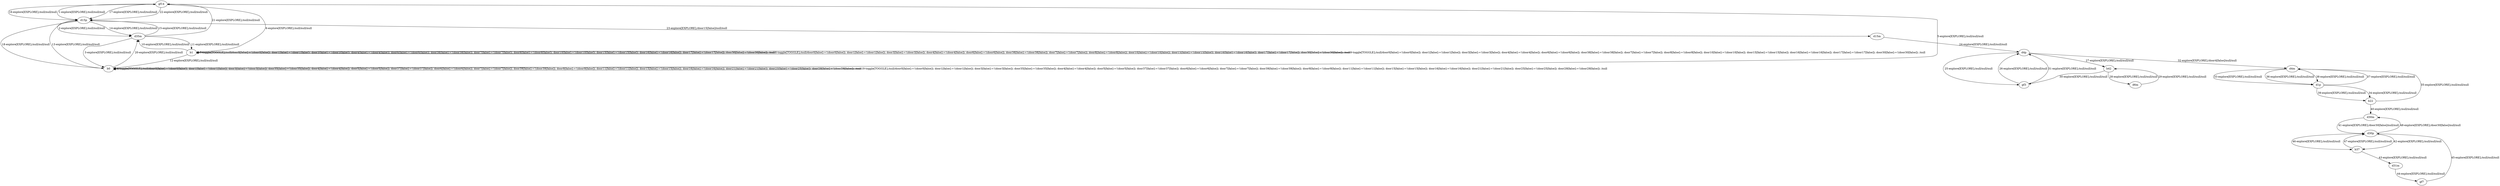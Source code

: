 # Total number of goals covered by this test: 1
# b37 --> d31m

digraph g {
"gf14" -> "d15p" [label = "1-explore[EXPLORE];/null/null/null"];
"d15p" -> "d35m" [label = "2-explore[EXPLORE];/null/null/null"];
"d35m" -> "b0" [label = "3-explore[EXPLORE];/null/null/null"];
"b0" -> "b0" [label = "4-toggle[TOGGLE];/null/door0[false]:=!(door0[false]); door1[false]:=!(door1[false]); door3[false]:=!(door3[false]); door35[false]:=!(door35[false]); door4[false]:=!(door4[false]); door5[false]:=!(door5[false]); door37[false]:=!(door37[false]); door6[false]:=!(door6[false]); door7[false]:=!(door7[false]); door39[false]:=!(door39[false]); door9[false]:=!(door9[false]); door11[false]:=!(door11[false]); door15[false]:=!(door15[false]); door16[false]:=!(door16[false]); door21[false]:=!(door21[false]); door25[false]:=!(door25[false]); door29[false]:=!(door29[false]); /null"];
"b0" -> "gf14" [label = "5-explore[EXPLORE];/null/null/null"];
"gf14" -> "b1" [label = "6-explore[EXPLORE];/null/null/null"];
"b1" -> "b1" [label = "7-toggle[TOGGLE];/null/door0[false]:=!(door0[false]); door1[false]:=!(door1[false]); door3[false]:=!(door3[false]); door4[false]:=!(door4[false]); door6[false]:=!(door6[false]); door38[false]:=!(door38[false]); door7[false]:=!(door7[false]); door8[false]:=!(door8[false]); door10[false]:=!(door10[false]); door15[false]:=!(door15[false]); door16[false]:=!(door16[false]); door17[false]:=!(door17[false]); door30[false]:=!(door30[false]); /null"];
"b1" -> "b1" [label = "8-toggle[TOGGLE];/null/door0[false]:=!(door0[false]); door1[false]:=!(door1[false]); door3[false]:=!(door3[false]); door4[false]:=!(door4[false]); door6[false]:=!(door6[false]); door38[false]:=!(door38[false]); door7[false]:=!(door7[false]); door8[false]:=!(door8[false]); door10[false]:=!(door10[false]); door15[false]:=!(door15[false]); door16[false]:=!(door16[false]); door17[false]:=!(door17[false]); door30[false]:=!(door30[false]); /null"];
"b1" -> "b1" [label = "9-toggle[TOGGLE];/null/door0[false]:=!(door0[false]); door1[false]:=!(door1[false]); door3[false]:=!(door3[false]); door4[false]:=!(door4[false]); door6[false]:=!(door6[false]); door38[false]:=!(door38[false]); door7[false]:=!(door7[false]); door8[false]:=!(door8[false]); door10[false]:=!(door10[false]); door15[false]:=!(door15[false]); door16[false]:=!(door16[false]); door17[false]:=!(door17[false]); door30[false]:=!(door30[false]); /null"];
"b1" -> "d35m" [label = "10-explore[EXPLORE];/null/null/null"];
"d35m" -> "b1" [label = "11-explore[EXPLORE];/null/null/null"];
"b1" -> "b0" [label = "12-explore[EXPLORE];/null/null/null"];
"b0" -> "d15p" [label = "13-explore[EXPLORE];/null/null/null"];
"d15p" -> "d35m" [label = "14-explore[EXPLORE];/null/null/null"];
"d35m" -> "d15p" [label = "15-explore[EXPLORE];/null/null/null"];
"d15p" -> "gf14" [label = "16-explore[EXPLORE];/null/null/null"];
"gf14" -> "d15p" [label = "17-explore[EXPLORE];/null/null/null"];
"d15p" -> "b0" [label = "18-explore[EXPLORE];/null/null/null"];
"b0" -> "b0" [label = "19-toggle[TOGGLE];/null/door0[false]:=!(door0[false]); door1[false]:=!(door1[false]); door3[false]:=!(door3[false]); door35[false]:=!(door35[false]); door4[false]:=!(door4[false]); door5[false]:=!(door5[false]); door37[false]:=!(door37[false]); door6[false]:=!(door6[false]); door7[false]:=!(door7[false]); door39[false]:=!(door39[false]); door9[false]:=!(door9[false]); door11[false]:=!(door11[false]); door15[false]:=!(door15[false]); door16[false]:=!(door16[false]); door21[false]:=!(door21[false]); door25[false]:=!(door25[false]); door29[false]:=!(door29[false]); /null"];
"b0" -> "d35m" [label = "20-explore[EXPLORE];/null/null/null"];
"d35m" -> "gf14" [label = "21-explore[EXPLORE];/null/null/null"];
"gf14" -> "d15p" [label = "22-explore[EXPLORE];/null/null/null"];
"d15p" -> "d15m" [label = "23-explore[EXPLORE];/door15[false]/null/null"];
"d15m" -> "d4p" [label = "24-explore[EXPLORE];/null/null/null"];
"d4p" -> "gf3" [label = "25-explore[EXPLORE];/null/null/null"];
"gf3" -> "d4p" [label = "26-explore[EXPLORE];/null/null/null"];
"d4p" -> "b42" [label = "27-explore[EXPLORE];/null/null/null"];
"b42" -> "d6m" [label = "28-explore[EXPLORE];/null/null/null"];
"d6m" -> "b42" [label = "29-explore[EXPLORE];/null/null/null"];
"b42" -> "gf3" [label = "30-explore[EXPLORE];/null/null/null"];
"gf3" -> "d4p" [label = "31-explore[EXPLORE];/null/null/null"];
"d4p" -> "d4m" [label = "32-explore[EXPLORE];/door4[false]/null/null"];
"d4m" -> "d1p" [label = "33-explore[EXPLORE];/null/null/null"];
"d1p" -> "b22" [label = "34-explore[EXPLORE];/null/null/null"];
"b22" -> "d4m" [label = "35-explore[EXPLORE];/null/null/null"];
"d4m" -> "d1p" [label = "36-explore[EXPLORE];/null/null/null"];
"d1p" -> "d4m" [label = "37-explore[EXPLORE];/null/null/null"];
"d4m" -> "d1p" [label = "38-explore[EXPLORE];/null/null/null"];
"d1p" -> "b22" [label = "39-explore[EXPLORE];/null/null/null"];
"b22" -> "d30m" [label = "40-explore[EXPLORE];/null/null/null"];
"d30m" -> "d30p" [label = "41-explore[EXPLORE];/door30[false]/null/null"];
"d30p" -> "b37" [label = "42-explore[EXPLORE];/null/null/null"];
"b37" -> "d31m" [label = "43-explore[EXPLORE];/null/null/null"];
"d31m" -> "gf7" [label = "44-explore[EXPLORE];/null/null/null"];
"gf7" -> "d30p" [label = "45-explore[EXPLORE];/null/null/null"];
"d30p" -> "b37" [label = "46-explore[EXPLORE];/null/null/null"];
"b37" -> "d30p" [label = "47-explore[EXPLORE];/null/null/null"];
"d30p" -> "d30m" [label = "48-explore[EXPLORE];/door30[false]/null/null"];
}